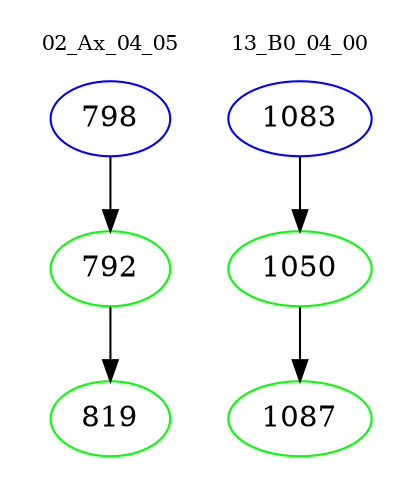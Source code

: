 digraph{
subgraph cluster_0 {
color = white
label = "02_Ax_04_05";
fontsize=10;
T0_798 [label="798", color="blue"]
T0_798 -> T0_792 [color="black"]
T0_792 [label="792", color="green"]
T0_792 -> T0_819 [color="black"]
T0_819 [label="819", color="green"]
}
subgraph cluster_1 {
color = white
label = "13_B0_04_00";
fontsize=10;
T1_1083 [label="1083", color="blue"]
T1_1083 -> T1_1050 [color="black"]
T1_1050 [label="1050", color="green"]
T1_1050 -> T1_1087 [color="black"]
T1_1087 [label="1087", color="green"]
}
}
